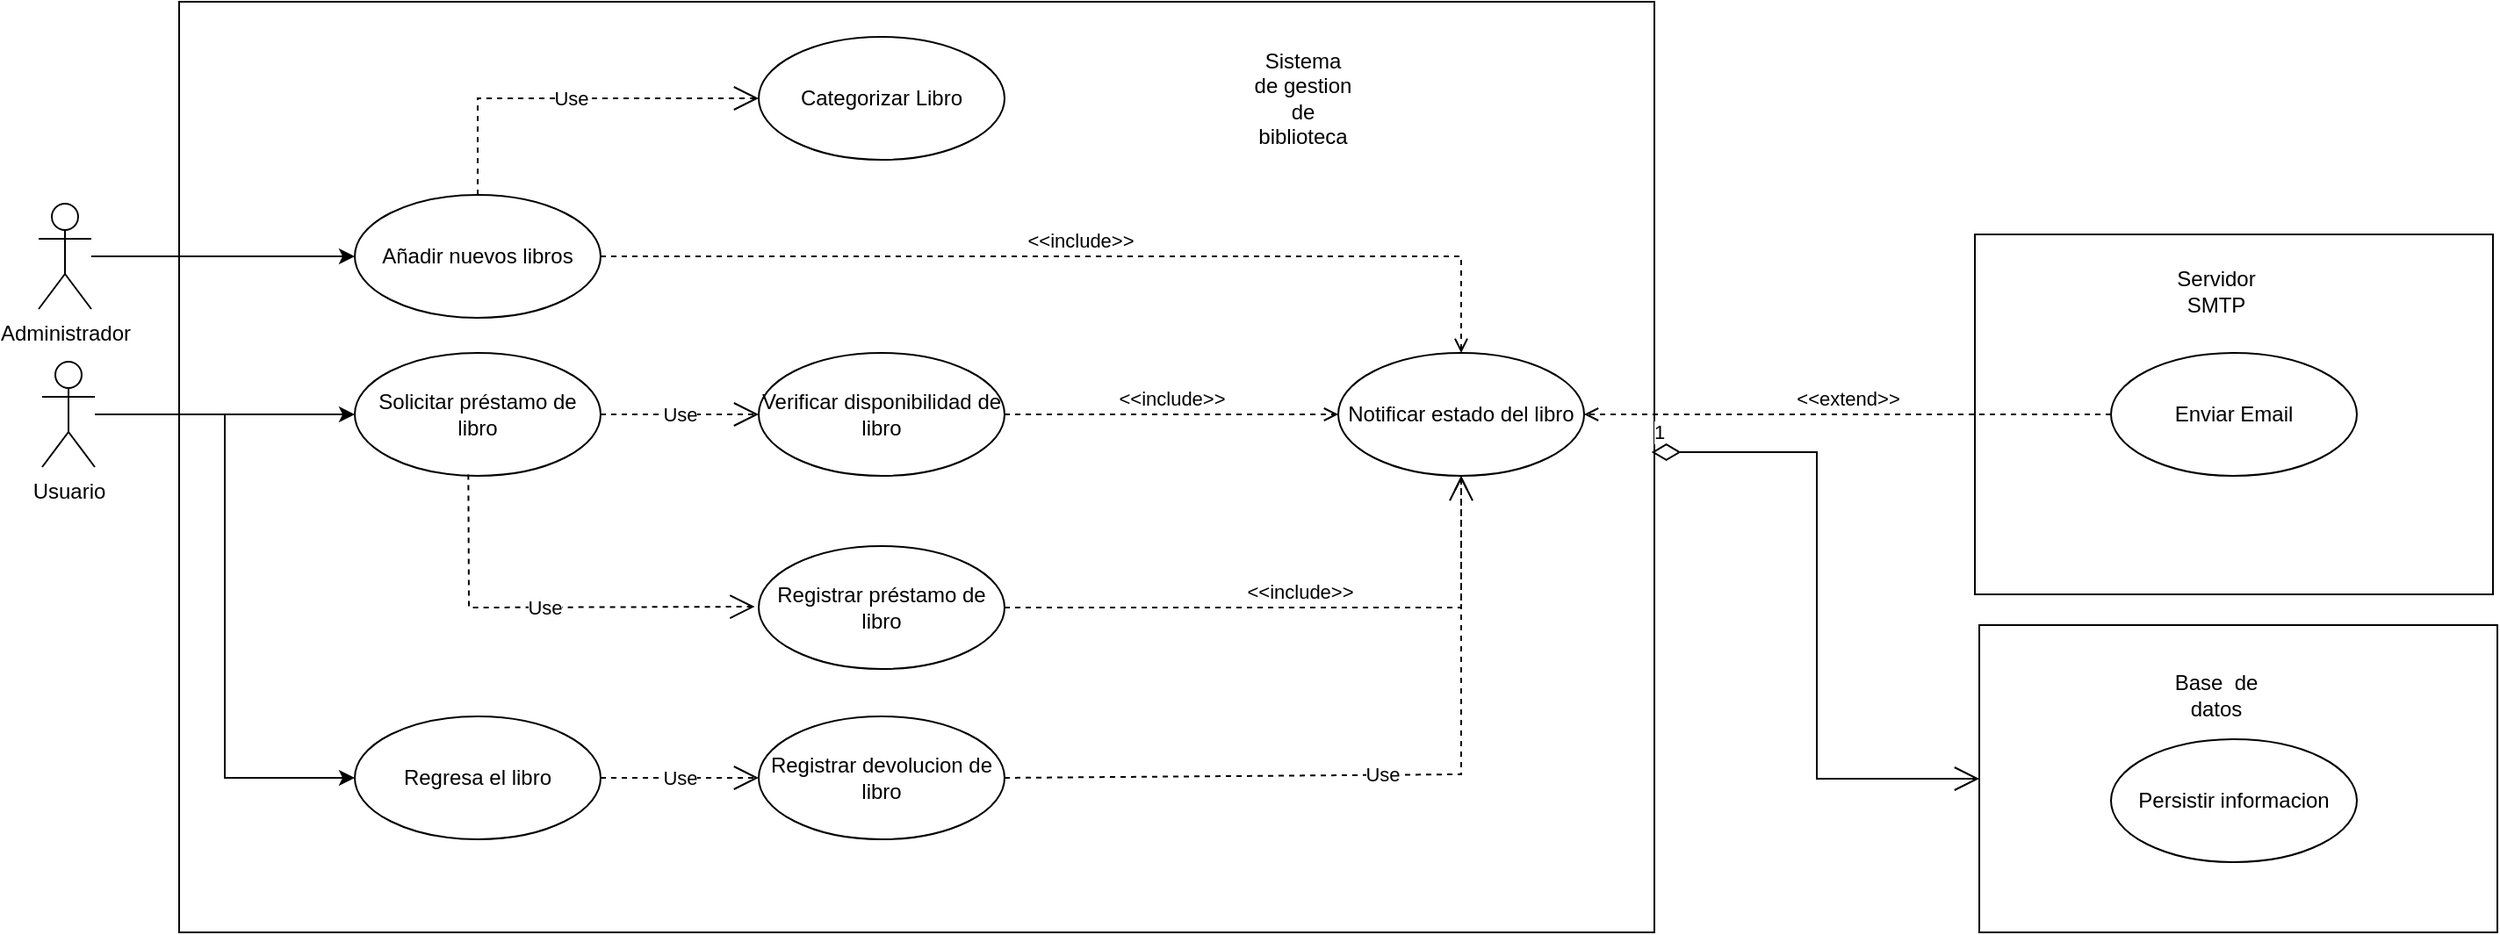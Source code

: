 <mxfile version="24.6.4" type="device" pages="5">
  <diagram name="Casos de uso" id="ABc7vBUqE9nsWWIsSsPb">
    <mxGraphModel dx="1674" dy="1936" grid="1" gridSize="10" guides="1" tooltips="1" connect="1" arrows="1" fold="1" page="1" pageScale="1" pageWidth="850" pageHeight="1100" math="0" shadow="0">
      <root>
        <mxCell id="0" />
        <mxCell id="1" parent="0" />
        <mxCell id="AVtHM5lw1hJu8gz_rCeq-3" value="" style="rounded=0;whiteSpace=wrap;html=1;" parent="1" vertex="1">
          <mxGeometry x="1272.5" y="82.5" width="295" height="205" as="geometry" />
        </mxCell>
        <mxCell id="A6BXpPDo5gk_YR3DV1aI-29" value="" style="rounded=0;whiteSpace=wrap;html=1;" parent="1" vertex="1">
          <mxGeometry x="250" y="-50" width="840" height="530" as="geometry" />
        </mxCell>
        <mxCell id="A6BXpPDo5gk_YR3DV1aI-3" value="Añadir nuevos libros" style="ellipse;whiteSpace=wrap;html=1;" parent="1" vertex="1">
          <mxGeometry x="350" y="60" width="140" height="70" as="geometry" />
        </mxCell>
        <mxCell id="A6BXpPDo5gk_YR3DV1aI-4" value="Solicitar préstamo de libro" style="ellipse;whiteSpace=wrap;html=1;" parent="1" vertex="1">
          <mxGeometry x="350" y="150" width="140" height="70" as="geometry" />
        </mxCell>
        <mxCell id="A6BXpPDo5gk_YR3DV1aI-5" value="Registrar préstamo de libro" style="ellipse;whiteSpace=wrap;html=1;" parent="1" vertex="1">
          <mxGeometry x="580" y="260" width="140" height="70" as="geometry" />
        </mxCell>
        <mxCell id="A6BXpPDo5gk_YR3DV1aI-6" value="Verificar disponibilidad de libro" style="ellipse;whiteSpace=wrap;html=1;" parent="1" vertex="1">
          <mxGeometry x="580" y="150" width="140" height="70" as="geometry" />
        </mxCell>
        <mxCell id="A6BXpPDo5gk_YR3DV1aI-7" value="Notificar estado del libro" style="ellipse;whiteSpace=wrap;html=1;" parent="1" vertex="1">
          <mxGeometry x="910" y="150" width="140" height="70" as="geometry" />
        </mxCell>
        <mxCell id="A6BXpPDo5gk_YR3DV1aI-13" style="edgeStyle=orthogonalEdgeStyle;rounded=0;orthogonalLoop=1;jettySize=auto;html=1;entryX=0;entryY=0.5;entryDx=0;entryDy=0;" parent="1" source="A6BXpPDo5gk_YR3DV1aI-9" target="A6BXpPDo5gk_YR3DV1aI-3" edge="1">
          <mxGeometry relative="1" as="geometry" />
        </mxCell>
        <mxCell id="A6BXpPDo5gk_YR3DV1aI-9" value="Administrador" style="shape=umlActor;verticalLabelPosition=bottom;verticalAlign=top;html=1;" parent="1" vertex="1">
          <mxGeometry x="170" y="65" width="30" height="60" as="geometry" />
        </mxCell>
        <mxCell id="A6BXpPDo5gk_YR3DV1aI-14" style="edgeStyle=orthogonalEdgeStyle;rounded=0;orthogonalLoop=1;jettySize=auto;html=1;" parent="1" source="A6BXpPDo5gk_YR3DV1aI-10" target="A6BXpPDo5gk_YR3DV1aI-4" edge="1">
          <mxGeometry relative="1" as="geometry" />
        </mxCell>
        <mxCell id="A6BXpPDo5gk_YR3DV1aI-31" style="edgeStyle=orthogonalEdgeStyle;rounded=0;orthogonalLoop=1;jettySize=auto;html=1;entryX=0;entryY=0.5;entryDx=0;entryDy=0;" parent="1" source="A6BXpPDo5gk_YR3DV1aI-10" target="A6BXpPDo5gk_YR3DV1aI-30" edge="1">
          <mxGeometry relative="1" as="geometry" />
        </mxCell>
        <mxCell id="A6BXpPDo5gk_YR3DV1aI-10" value="Usuario" style="shape=umlActor;verticalLabelPosition=bottom;verticalAlign=top;html=1;" parent="1" vertex="1">
          <mxGeometry x="172" y="155" width="30" height="60" as="geometry" />
        </mxCell>
        <mxCell id="A6BXpPDo5gk_YR3DV1aI-16" value="Use" style="endArrow=open;endSize=12;dashed=1;html=1;rounded=0;exitX=1;exitY=0.5;exitDx=0;exitDy=0;entryX=0;entryY=0.5;entryDx=0;entryDy=0;" parent="1" source="A6BXpPDo5gk_YR3DV1aI-4" target="A6BXpPDo5gk_YR3DV1aI-6" edge="1">
          <mxGeometry width="160" relative="1" as="geometry">
            <mxPoint x="500.0" y="190.03" as="sourcePoint" />
            <mxPoint x="669.94" y="250" as="targetPoint" />
          </mxGeometry>
        </mxCell>
        <mxCell id="A6BXpPDo5gk_YR3DV1aI-17" value="Use" style="endArrow=open;endSize=12;dashed=1;html=1;rounded=0;exitX=0.462;exitY=0.99;exitDx=0;exitDy=0;exitPerimeter=0;entryX=-0.016;entryY=0.493;entryDx=0;entryDy=0;entryPerimeter=0;" parent="1" source="A6BXpPDo5gk_YR3DV1aI-4" target="A6BXpPDo5gk_YR3DV1aI-5" edge="1">
          <mxGeometry width="160" relative="1" as="geometry">
            <mxPoint x="440" y="250" as="sourcePoint" />
            <mxPoint x="600" y="250" as="targetPoint" />
            <Array as="points">
              <mxPoint x="415" y="295" />
            </Array>
          </mxGeometry>
        </mxCell>
        <mxCell id="A6BXpPDo5gk_YR3DV1aI-24" value="Categorizar Libro" style="ellipse;whiteSpace=wrap;html=1;" parent="1" vertex="1">
          <mxGeometry x="580" y="-30" width="140" height="70" as="geometry" />
        </mxCell>
        <mxCell id="A6BXpPDo5gk_YR3DV1aI-28" value="Use" style="endArrow=open;endSize=12;dashed=1;html=1;rounded=0;exitX=0.5;exitY=0;exitDx=0;exitDy=0;entryX=0;entryY=0.5;entryDx=0;entryDy=0;" parent="1" source="A6BXpPDo5gk_YR3DV1aI-3" target="A6BXpPDo5gk_YR3DV1aI-24" edge="1">
          <mxGeometry width="160" relative="1" as="geometry">
            <mxPoint x="520" y="60" as="sourcePoint" />
            <mxPoint x="680" y="60" as="targetPoint" />
            <Array as="points">
              <mxPoint x="420" y="5" />
            </Array>
          </mxGeometry>
        </mxCell>
        <mxCell id="A6BXpPDo5gk_YR3DV1aI-30" value="Regresa el libro" style="ellipse;whiteSpace=wrap;html=1;" parent="1" vertex="1">
          <mxGeometry x="350" y="357" width="140" height="70" as="geometry" />
        </mxCell>
        <mxCell id="A6BXpPDo5gk_YR3DV1aI-33" value="Registrar devolucion de libro" style="ellipse;whiteSpace=wrap;html=1;" parent="1" vertex="1">
          <mxGeometry x="580" y="357" width="140" height="70" as="geometry" />
        </mxCell>
        <mxCell id="A6BXpPDo5gk_YR3DV1aI-36" value="Use" style="endArrow=open;endSize=12;dashed=1;html=1;rounded=0;exitX=1;exitY=0.5;exitDx=0;exitDy=0;entryX=0;entryY=0.5;entryDx=0;entryDy=0;" parent="1" source="A6BXpPDo5gk_YR3DV1aI-30" target="A6BXpPDo5gk_YR3DV1aI-33" edge="1">
          <mxGeometry width="160" relative="1" as="geometry">
            <mxPoint x="520" y="180" as="sourcePoint" />
            <mxPoint x="680" y="180" as="targetPoint" />
          </mxGeometry>
        </mxCell>
        <mxCell id="A6BXpPDo5gk_YR3DV1aI-37" value="Use" style="endArrow=open;endSize=12;dashed=1;html=1;rounded=0;exitX=1;exitY=0.5;exitDx=0;exitDy=0;entryX=0.5;entryY=1;entryDx=0;entryDy=0;" parent="1" source="A6BXpPDo5gk_YR3DV1aI-33" target="A6BXpPDo5gk_YR3DV1aI-7" edge="1">
          <mxGeometry width="160" relative="1" as="geometry">
            <mxPoint x="520" y="180" as="sourcePoint" />
            <mxPoint x="680" y="180" as="targetPoint" />
            <Array as="points">
              <mxPoint x="980" y="390" />
            </Array>
          </mxGeometry>
        </mxCell>
        <mxCell id="AVtHM5lw1hJu8gz_rCeq-1" value="Enviar Email" style="ellipse;whiteSpace=wrap;html=1;" parent="1" vertex="1">
          <mxGeometry x="1350" y="150" width="140" height="70" as="geometry" />
        </mxCell>
        <mxCell id="AVtHM5lw1hJu8gz_rCeq-2" value="&amp;lt;&amp;lt;extend&amp;gt;&amp;gt;" style="html=1;verticalAlign=bottom;labelBackgroundColor=none;endArrow=open;endFill=0;dashed=1;rounded=0;entryX=1;entryY=0.5;entryDx=0;entryDy=0;exitX=0;exitY=0.5;exitDx=0;exitDy=0;" parent="1" source="AVtHM5lw1hJu8gz_rCeq-1" target="A6BXpPDo5gk_YR3DV1aI-7" edge="1">
          <mxGeometry width="160" relative="1" as="geometry">
            <mxPoint x="1060" y="240" as="sourcePoint" />
            <mxPoint x="1220" y="240" as="targetPoint" />
          </mxGeometry>
        </mxCell>
        <mxCell id="xlI_jvihUOo65Ots0FgT-1" value="Sistema de gestion de biblioteca" style="text;html=1;strokeColor=none;fillColor=none;align=center;verticalAlign=middle;whiteSpace=wrap;rounded=0;" parent="1" vertex="1">
          <mxGeometry x="860" y="-10" width="60" height="30" as="geometry" />
        </mxCell>
        <mxCell id="xlI_jvihUOo65Ots0FgT-2" value="Servidor SMTP" style="text;html=1;strokeColor=none;fillColor=none;align=center;verticalAlign=middle;whiteSpace=wrap;rounded=0;" parent="1" vertex="1">
          <mxGeometry x="1380" y="100" width="60" height="30" as="geometry" />
        </mxCell>
        <mxCell id="lhjcGDJCGInbIpZzdhUO-1" value="" style="rounded=0;whiteSpace=wrap;html=1;" parent="1" vertex="1">
          <mxGeometry x="1275" y="305" width="295" height="175" as="geometry" />
        </mxCell>
        <mxCell id="lhjcGDJCGInbIpZzdhUO-2" value="Base&amp;nbsp; de datos" style="text;html=1;strokeColor=none;fillColor=none;align=center;verticalAlign=middle;whiteSpace=wrap;rounded=0;" parent="1" vertex="1">
          <mxGeometry x="1380" y="330" width="60" height="30" as="geometry" />
        </mxCell>
        <mxCell id="lhjcGDJCGInbIpZzdhUO-3" value="Persistir informacion" style="ellipse;whiteSpace=wrap;html=1;" parent="1" vertex="1">
          <mxGeometry x="1350" y="370" width="140" height="70" as="geometry" />
        </mxCell>
        <mxCell id="lhjcGDJCGInbIpZzdhUO-6" value="1" style="endArrow=open;html=1;endSize=12;startArrow=diamondThin;startSize=14;startFill=0;edgeStyle=orthogonalEdgeStyle;align=left;verticalAlign=bottom;rounded=0;exitX=0.998;exitY=0.484;exitDx=0;exitDy=0;exitPerimeter=0;" parent="1" source="A6BXpPDo5gk_YR3DV1aI-29" target="lhjcGDJCGInbIpZzdhUO-1" edge="1">
          <mxGeometry x="-1" y="3" relative="1" as="geometry">
            <mxPoint x="1100" y="410" as="sourcePoint" />
            <mxPoint x="1260" y="410" as="targetPoint" />
          </mxGeometry>
        </mxCell>
        <mxCell id="0X0Gl-mSeVMLLpjjR_l4-1" value="&amp;lt;&amp;lt;include&amp;gt;&amp;gt;" style="html=1;verticalAlign=bottom;labelBackgroundColor=none;endArrow=open;endFill=0;dashed=1;rounded=0;exitX=1;exitY=0.5;exitDx=0;exitDy=0;" parent="1" source="A6BXpPDo5gk_YR3DV1aI-5" edge="1">
          <mxGeometry width="160" relative="1" as="geometry">
            <mxPoint x="780" y="310" as="sourcePoint" />
            <mxPoint x="980" y="220" as="targetPoint" />
            <Array as="points">
              <mxPoint x="980" y="295" />
            </Array>
          </mxGeometry>
        </mxCell>
        <mxCell id="0X0Gl-mSeVMLLpjjR_l4-2" value="&amp;lt;&amp;lt;include&amp;gt;&amp;gt;" style="html=1;verticalAlign=bottom;labelBackgroundColor=none;endArrow=open;endFill=0;dashed=1;rounded=0;exitX=1;exitY=0.5;exitDx=0;exitDy=0;entryX=0;entryY=0.5;entryDx=0;entryDy=0;" parent="1" source="A6BXpPDo5gk_YR3DV1aI-6" target="A6BXpPDo5gk_YR3DV1aI-7" edge="1">
          <mxGeometry width="160" relative="1" as="geometry">
            <mxPoint x="760" y="200" as="sourcePoint" />
            <mxPoint x="920" y="200" as="targetPoint" />
          </mxGeometry>
        </mxCell>
        <mxCell id="0X0Gl-mSeVMLLpjjR_l4-3" value="&amp;lt;&amp;lt;include&amp;gt;&amp;gt;" style="html=1;verticalAlign=bottom;labelBackgroundColor=none;endArrow=open;endFill=0;dashed=1;rounded=0;entryX=0.5;entryY=0;entryDx=0;entryDy=0;" parent="1" source="A6BXpPDo5gk_YR3DV1aI-3" target="A6BXpPDo5gk_YR3DV1aI-7" edge="1">
          <mxGeometry width="160" relative="1" as="geometry">
            <mxPoint x="680" y="94.44" as="sourcePoint" />
            <mxPoint x="840" y="94.44" as="targetPoint" />
            <Array as="points">
              <mxPoint x="980" y="95" />
            </Array>
          </mxGeometry>
        </mxCell>
      </root>
    </mxGraphModel>
  </diagram>
  <diagram name="Diagrama de secuencia" id="DTaaAuzxq6RqFsgXP9XM">
    <mxGraphModel dx="2090" dy="619" grid="1" gridSize="10" guides="1" tooltips="1" connect="1" arrows="1" fold="1" page="1" pageScale="1" pageWidth="850" pageHeight="1100" math="0" shadow="0">
      <root>
        <mxCell id="A8mVxJ_Qjgz-o7ynIQlB-0" />
        <mxCell id="A8mVxJ_Qjgz-o7ynIQlB-1" parent="A8mVxJ_Qjgz-o7ynIQlB-0" />
        <mxCell id="A8mVxJ_Qjgz-o7ynIQlB-2" value=":Base de datos" style="shape=umlLifeline;perimeter=lifelinePerimeter;whiteSpace=wrap;html=1;container=1;collapsible=0;recursiveResize=0;outlineConnect=0;rounded=1;shadow=0;comic=0;labelBackgroundColor=none;strokeWidth=1;fontFamily=Verdana;fontSize=12;align=center;" vertex="1" parent="A8mVxJ_Qjgz-o7ynIQlB-1">
          <mxGeometry x="272" y="80" width="100" height="460" as="geometry" />
        </mxCell>
        <mxCell id="A8mVxJ_Qjgz-o7ynIQlB-3" value="" style="html=1;points=[];perimeter=orthogonalPerimeter;rounded=0;shadow=0;comic=0;labelBackgroundColor=none;strokeWidth=1;fontFamily=Verdana;fontSize=12;align=center;" vertex="1" parent="A8mVxJ_Qjgz-o7ynIQlB-2">
          <mxGeometry x="45" y="130" width="10" height="60" as="geometry" />
        </mxCell>
        <mxCell id="Akzu9QJUtBW8ESI2rCSr-8" value="" style="endArrow=open;endSize=12;dashed=1;html=1;rounded=0;exitX=-0.046;exitY=0.665;exitDx=0;exitDy=0;exitPerimeter=0;" edge="1" parent="A8mVxJ_Qjgz-o7ynIQlB-2" source="A8mVxJ_Qjgz-o7ynIQlB-3">
          <mxGeometry x="0.024" y="-160" width="160" relative="1" as="geometry">
            <mxPoint x="50" y="170" as="sourcePoint" />
            <mxPoint x="-117.19" y="170.0" as="targetPoint" />
            <mxPoint as="offset" />
          </mxGeometry>
        </mxCell>
        <mxCell id="Akzu9QJUtBW8ESI2rCSr-9" value="&lt;font style=&quot;font-size: 10px;&quot;&gt;Disponibilidad&lt;/font&gt;" style="edgeLabel;html=1;align=center;verticalAlign=middle;resizable=0;points=[];" vertex="1" connectable="0" parent="Akzu9QJUtBW8ESI2rCSr-8">
          <mxGeometry x="0.152" y="1" relative="1" as="geometry">
            <mxPoint x="17" y="-11" as="offset" />
          </mxGeometry>
        </mxCell>
        <mxCell id="FFBUiTp0nF7px-M3MX2o-2" value="" style="html=1;points=[];perimeter=orthogonalPerimeter;rounded=0;shadow=0;comic=0;labelBackgroundColor=none;strokeWidth=1;fontFamily=Verdana;fontSize=12;align=center;" vertex="1" parent="A8mVxJ_Qjgz-o7ynIQlB-2">
          <mxGeometry x="45" y="260" width="10" height="60" as="geometry" />
        </mxCell>
        <mxCell id="A8mVxJ_Qjgz-o7ynIQlB-4" value="&lt;font style=&quot;font-size: 10px;&quot;&gt;Enviar notifiacion &lt;/font&gt;&lt;font style=&quot;font-size: 8px;&quot;&gt;(ID usuario, detalle prestamo)&lt;/font&gt;" style="html=1;verticalAlign=bottom;endArrow=block;labelBackgroundColor=none;fontFamily=Verdana;fontSize=12;edgeStyle=elbowEdgeStyle;elbow=vertical;" edge="1" parent="A8mVxJ_Qjgz-o7ynIQlB-2">
          <mxGeometry x="0.218" relative="1" as="geometry">
            <mxPoint x="-116" y="350.236" as="sourcePoint" />
            <mxPoint x="229" y="350" as="targetPoint" />
            <mxPoint as="offset" />
          </mxGeometry>
        </mxCell>
        <mxCell id="A8mVxJ_Qjgz-o7ynIQlB-6" value=":Servidor SMTP" style="shape=umlLifeline;perimeter=lifelinePerimeter;whiteSpace=wrap;html=1;container=1;collapsible=0;recursiveResize=0;outlineConnect=0;rounded=1;shadow=0;comic=0;labelBackgroundColor=none;strokeWidth=1;fontFamily=Verdana;fontSize=12;align=center;" vertex="1" parent="A8mVxJ_Qjgz-o7ynIQlB-1">
          <mxGeometry x="458" y="80" width="100" height="460" as="geometry" />
        </mxCell>
        <mxCell id="A8mVxJ_Qjgz-o7ynIQlB-7" value="" style="html=1;points=[];perimeter=orthogonalPerimeter;rounded=0;shadow=0;comic=0;labelBackgroundColor=none;strokeWidth=1;fontFamily=Verdana;fontSize=12;align=center;" vertex="1" parent="A8mVxJ_Qjgz-o7ynIQlB-6">
          <mxGeometry x="45" y="332" width="10" height="56" as="geometry" />
        </mxCell>
        <mxCell id="A8mVxJ_Qjgz-o7ynIQlB-5" value="&lt;font style=&quot;font-size: 10px;&quot;&gt;Notificacion de prestamo&lt;/font&gt;" style="endArrow=open;endSize=12;dashed=1;html=1;rounded=0;" edge="1" parent="A8mVxJ_Qjgz-o7ynIQlB-6">
          <mxGeometry x="0.002" y="-10" width="160" relative="1" as="geometry">
            <mxPoint x="45" y="372" as="sourcePoint" />
            <mxPoint x="-479.988" y="372" as="targetPoint" />
            <mxPoint as="offset" />
          </mxGeometry>
        </mxCell>
        <mxCell id="A8mVxJ_Qjgz-o7ynIQlB-8" value=":Biblioteca" style="shape=umlLifeline;perimeter=lifelinePerimeter;whiteSpace=wrap;html=1;container=1;collapsible=0;recursiveResize=0;outlineConnect=0;rounded=1;shadow=0;comic=0;labelBackgroundColor=none;strokeWidth=1;fontFamily=Verdana;fontSize=12;align=center;" vertex="1" parent="A8mVxJ_Qjgz-o7ynIQlB-1">
          <mxGeometry x="100" y="80" width="100" height="460" as="geometry" />
        </mxCell>
        <mxCell id="A8mVxJ_Qjgz-o7ynIQlB-9" value="" style="html=1;points=[];perimeter=orthogonalPerimeter;rounded=0;shadow=0;comic=0;labelBackgroundColor=none;strokeWidth=1;fontFamily=Verdana;fontSize=12;align=center;" vertex="1" parent="A8mVxJ_Qjgz-o7ynIQlB-8">
          <mxGeometry x="45" y="100" width="10" height="320" as="geometry" />
        </mxCell>
        <mxCell id="A8mVxJ_Qjgz-o7ynIQlB-15" value="&lt;span style=&quot;font-size: 10px;&quot;&gt;Confirmar disponibilidad&lt;/span&gt;" style="html=1;verticalAlign=bottom;endArrow=block;labelBackgroundColor=none;fontFamily=Verdana;fontSize=12;edgeStyle=elbowEdgeStyle;elbow=horizontal;" edge="1" parent="A8mVxJ_Qjgz-o7ynIQlB-8">
          <mxGeometry relative="1" as="geometry">
            <mxPoint x="41" y="230" as="sourcePoint" />
            <mxPoint x="-119" y="230" as="targetPoint" />
          </mxGeometry>
        </mxCell>
        <mxCell id="AmUqOxlbKd9vz56wMgYN-3" value="&lt;span style=&quot;font-size: 10px;&quot;&gt;Libro no disponible&lt;/span&gt;" style="html=1;verticalAlign=bottom;endArrow=block;labelBackgroundColor=none;fontFamily=Verdana;fontSize=12;edgeStyle=elbowEdgeStyle;elbow=horizontal;" edge="1" parent="A8mVxJ_Qjgz-o7ynIQlB-8">
          <mxGeometry relative="1" as="geometry">
            <mxPoint x="42" y="409" as="sourcePoint" />
            <mxPoint x="-118" y="409" as="targetPoint" />
          </mxGeometry>
        </mxCell>
        <mxCell id="A8mVxJ_Qjgz-o7ynIQlB-16" value="Solicitar prestamo de libro" style="shape=note;whiteSpace=wrap;html=1;size=14;verticalAlign=top;align=left;spacingTop=-6;rounded=0;shadow=0;comic=0;labelBackgroundColor=none;strokeWidth=1;fontFamily=Verdana;fontSize=12" vertex="1" parent="A8mVxJ_Qjgz-o7ynIQlB-1">
          <mxGeometry x="100" y="16" width="100" height="50" as="geometry" />
        </mxCell>
        <mxCell id="A8mVxJ_Qjgz-o7ynIQlB-17" value="Libro" style="shape=note;whiteSpace=wrap;html=1;size=14;verticalAlign=top;align=left;spacingTop=-6;rounded=0;shadow=0;comic=0;labelBackgroundColor=none;strokeWidth=1;fontFamily=Verdana;fontSize=12" vertex="1" parent="A8mVxJ_Qjgz-o7ynIQlB-1">
          <mxGeometry x="272" y="30" width="100" height="35" as="geometry" />
        </mxCell>
        <mxCell id="A8mVxJ_Qjgz-o7ynIQlB-18" value="Enviar email" style="shape=note;whiteSpace=wrap;html=1;size=14;verticalAlign=top;align=left;spacingTop=-6;rounded=0;shadow=0;comic=0;labelBackgroundColor=none;strokeWidth=1;fontFamily=Verdana;fontSize=12" vertex="1" parent="A8mVxJ_Qjgz-o7ynIQlB-1">
          <mxGeometry x="458" y="30" width="100" height="35" as="geometry" />
        </mxCell>
        <mxCell id="A8mVxJ_Qjgz-o7ynIQlB-19" value="" style="shape=umlLifeline;perimeter=lifelinePerimeter;whiteSpace=wrap;html=1;container=1;dropTarget=0;collapsible=0;recursiveResize=0;outlineConnect=0;portConstraint=eastwest;newEdgeStyle={&quot;curved&quot;:0,&quot;rounded&quot;:0};participant=umlActor;" vertex="1" parent="A8mVxJ_Qjgz-o7ynIQlB-1">
          <mxGeometry x="-32" y="160" width="20" height="380" as="geometry" />
        </mxCell>
        <mxCell id="A8mVxJ_Qjgz-o7ynIQlB-21" value="&lt;span style=&quot;font-weight: normal;&quot;&gt;Usuario&lt;/span&gt;" style="text;align=center;fontStyle=1;verticalAlign=middle;spacingLeft=3;spacingRight=3;strokeColor=none;rotatable=0;points=[[0,0.5],[1,0.5]];portConstraint=eastwest;html=1;" vertex="1" parent="A8mVxJ_Qjgz-o7ynIQlB-1">
          <mxGeometry x="-62" y="130" width="80" height="26" as="geometry" />
        </mxCell>
        <mxCell id="Akzu9QJUtBW8ESI2rCSr-6" value="&lt;span style=&quot;font-size: 10px;&quot;&gt;Solicitar prestamo &lt;/span&gt;&lt;font style=&quot;font-size: 8px;&quot;&gt;(ID libro)&lt;/font&gt;" style="html=1;verticalAlign=bottom;endArrow=block;labelBackgroundColor=none;fontFamily=Verdana;fontSize=12;edgeStyle=elbowEdgeStyle;elbow=horizontal;" edge="1" parent="A8mVxJ_Qjgz-o7ynIQlB-1">
          <mxGeometry relative="1" as="geometry">
            <mxPoint x="-20" y="220" as="sourcePoint" />
            <mxPoint x="145" y="220" as="targetPoint" />
            <Array as="points" />
          </mxGeometry>
        </mxCell>
        <mxCell id="Akzu9QJUtBW8ESI2rCSr-7" value="&lt;span style=&quot;font-size: 10px;&quot;&gt;Verifica disponibilidad &lt;/span&gt;&lt;font style=&quot;font-size: 8px;&quot;&gt;(ID libro)&lt;/font&gt;" style="html=1;verticalAlign=bottom;endArrow=block;labelBackgroundColor=none;fontFamily=Verdana;fontSize=12;edgeStyle=elbowEdgeStyle;elbow=horizontal;entryX=-0.113;entryY=0.34;entryDx=0;entryDy=0;entryPerimeter=0;" edge="1" parent="A8mVxJ_Qjgz-o7ynIQlB-1" target="A8mVxJ_Qjgz-o7ynIQlB-3">
          <mxGeometry relative="1" as="geometry">
            <mxPoint x="156" y="230" as="sourcePoint" />
            <mxPoint x="310" y="230" as="targetPoint" />
            <Array as="points" />
          </mxGeometry>
        </mxCell>
        <mxCell id="FFBUiTp0nF7px-M3MX2o-0" value="&lt;font style=&quot;font-size: 9px;&quot;&gt;Confirmar prestamo&lt;/font&gt;&lt;span style=&quot;font-size: 10px;&quot;&gt; &lt;/span&gt;&lt;font style=&quot;font-size: 6px;&quot;&gt;(ID libro, ID usuario)&lt;/font&gt;" style="html=1;verticalAlign=bottom;endArrow=block;labelBackgroundColor=none;fontFamily=Verdana;fontSize=12;edgeStyle=elbowEdgeStyle;elbow=horizontal;" edge="1" parent="A8mVxJ_Qjgz-o7ynIQlB-1">
          <mxGeometry relative="1" as="geometry">
            <mxPoint x="-20" y="335" as="sourcePoint" />
            <mxPoint x="145" y="335" as="targetPoint" />
            <Array as="points" />
          </mxGeometry>
        </mxCell>
        <mxCell id="FFBUiTp0nF7px-M3MX2o-1" value="&lt;font style=&quot;font-size: 9px;&quot;&gt;Registra prestamo&lt;/font&gt;&lt;span style=&quot;font-size: 10px;&quot;&gt;&amp;nbsp;&lt;/span&gt;&lt;font style=&quot;font-size: 6px;&quot;&gt;(ID libro, ID usuario)&lt;/font&gt;" style="html=1;verticalAlign=bottom;endArrow=block;labelBackgroundColor=none;fontFamily=Verdana;fontSize=12;edgeStyle=elbowEdgeStyle;elbow=horizontal;entryX=-0.113;entryY=0.34;entryDx=0;entryDy=0;entryPerimeter=0;" edge="1" parent="A8mVxJ_Qjgz-o7ynIQlB-1">
          <mxGeometry relative="1" as="geometry">
            <mxPoint x="156" y="360" as="sourcePoint" />
            <mxPoint x="316" y="360" as="targetPoint" />
            <Array as="points" />
          </mxGeometry>
        </mxCell>
        <mxCell id="AmUqOxlbKd9vz56wMgYN-0" value="" style="endArrow=open;endSize=12;dashed=1;html=1;rounded=0;exitX=-0.046;exitY=0.665;exitDx=0;exitDy=0;exitPerimeter=0;" edge="1" parent="A8mVxJ_Qjgz-o7ynIQlB-1">
          <mxGeometry x="0.024" y="-160" width="160" relative="1" as="geometry">
            <mxPoint x="317.19" y="383" as="sourcePoint" />
            <mxPoint x="155.0" y="383.0" as="targetPoint" />
            <mxPoint as="offset" />
          </mxGeometry>
        </mxCell>
        <mxCell id="AmUqOxlbKd9vz56wMgYN-1" value="&lt;font style=&quot;font-size: 9px;&quot;&gt;Confirmacion prestamo registrado&lt;/font&gt;" style="edgeLabel;html=1;align=center;verticalAlign=middle;resizable=0;points=[];" vertex="1" connectable="0" parent="AmUqOxlbKd9vz56wMgYN-0">
          <mxGeometry x="0.152" y="1" relative="1" as="geometry">
            <mxPoint x="17" y="-11" as="offset" />
          </mxGeometry>
        </mxCell>
        <mxCell id="AmUqOxlbKd9vz56wMgYN-2" value="&lt;span style=&quot;font-size: 10px;&quot;&gt;Prestamo registrado con exito&lt;/span&gt;" style="html=1;verticalAlign=bottom;endArrow=block;labelBackgroundColor=none;fontFamily=Verdana;fontSize=12;edgeStyle=elbowEdgeStyle;elbow=horizontal;" edge="1" parent="A8mVxJ_Qjgz-o7ynIQlB-1">
          <mxGeometry relative="1" as="geometry">
            <mxPoint x="142" y="410" as="sourcePoint" />
            <mxPoint x="-18" y="410" as="targetPoint" />
          </mxGeometry>
        </mxCell>
        <mxCell id="AmUqOxlbKd9vz56wMgYN-4" value="frame" style="shape=umlFrame;whiteSpace=wrap;html=1;pointerEvents=0;width=55;height=20;" vertex="1" parent="A8mVxJ_Qjgz-o7ynIQlB-1">
          <mxGeometry x="-65" y="260" width="625" height="250" as="geometry" />
        </mxCell>
        <mxCell id="AmUqOxlbKd9vz56wMgYN-6" value="" style="endArrow=none;html=1;rounded=0;dashed=1;dashPattern=1 2;entryX=1.001;entryY=0.84;entryDx=0;entryDy=0;entryPerimeter=0;exitX=0;exitY=0.841;exitDx=0;exitDy=0;exitPerimeter=0;" edge="1" parent="A8mVxJ_Qjgz-o7ynIQlB-1" source="AmUqOxlbKd9vz56wMgYN-4" target="AmUqOxlbKd9vz56wMgYN-4">
          <mxGeometry relative="1" as="geometry">
            <mxPoint x="-60" y="470" as="sourcePoint" />
            <mxPoint x="350" y="470" as="targetPoint" />
          </mxGeometry>
        </mxCell>
        <mxCell id="AmUqOxlbKd9vz56wMgYN-8" value="&lt;font style=&quot;font-size: 8px;&quot;&gt;Disponible&lt;/font&gt;" style="text;align=center;fontStyle=1;verticalAlign=middle;spacingLeft=3;spacingRight=3;strokeColor=none;rotatable=0;points=[[0,0.5],[1,0.5]];portConstraint=eastwest;html=1;" vertex="1" parent="A8mVxJ_Qjgz-o7ynIQlB-1">
          <mxGeometry x="-29" y="258" width="80" height="26" as="geometry" />
        </mxCell>
        <mxCell id="AmUqOxlbKd9vz56wMgYN-9" value="&lt;font style=&quot;font-size: 8px;&quot;&gt;No Disponible&lt;/font&gt;" style="text;align=center;fontStyle=1;verticalAlign=middle;spacingLeft=3;spacingRight=3;strokeColor=none;rotatable=0;points=[[0,0.5],[1,0.5]];portConstraint=eastwest;html=1;" vertex="1" parent="A8mVxJ_Qjgz-o7ynIQlB-1">
          <mxGeometry x="-77" y="465" width="80" height="26" as="geometry" />
        </mxCell>
      </root>
    </mxGraphModel>
  </diagram>
  <diagram id="-URzRz60TCaUMpGzQbJK" name="Diagrama de clases">
    <mxGraphModel dx="1674" dy="836" grid="1" gridSize="10" guides="1" tooltips="1" connect="1" arrows="1" fold="1" page="1" pageScale="1" pageWidth="850" pageHeight="1100" math="0" shadow="0">
      <root>
        <mxCell id="0" />
        <mxCell id="1" parent="0" />
        <mxCell id="Yf6Gi41gazpM0BeYr0N5-1" value="Biblioteca" style="swimlane;fontStyle=1;align=center;verticalAlign=top;childLayout=stackLayout;horizontal=1;startSize=26;horizontalStack=0;resizeParent=1;resizeParentMax=0;resizeLast=0;collapsible=1;marginBottom=0;whiteSpace=wrap;html=1;" vertex="1" parent="1">
          <mxGeometry x="50" y="35" width="340" height="170" as="geometry">
            <mxRectangle x="80" y="300" width="100" height="30" as="alternateBounds" />
          </mxGeometry>
        </mxCell>
        <mxCell id="Yf6Gi41gazpM0BeYr0N5-2" value="&lt;div&gt;&lt;div&gt;+ catalogo: List&amp;lt;Libro&amp;gt;&amp;nbsp;&lt;/div&gt;&lt;div&gt;+ usuarios: List&amp;lt;Usuario&amp;gt;&amp;nbsp;&lt;/div&gt;&lt;/div&gt;" style="text;strokeColor=none;fillColor=none;align=left;verticalAlign=top;spacingLeft=4;spacingRight=4;overflow=hidden;rotatable=0;points=[[0,0.5],[1,0.5]];portConstraint=eastwest;whiteSpace=wrap;html=1;" vertex="1" parent="Yf6Gi41gazpM0BeYr0N5-1">
          <mxGeometry y="26" width="340" height="44" as="geometry" />
        </mxCell>
        <mxCell id="Yf6Gi41gazpM0BeYr0N5-3" value="" style="line;strokeWidth=1;fillColor=none;align=left;verticalAlign=middle;spacingTop=-1;spacingLeft=3;spacingRight=3;rotatable=0;labelPosition=right;points=[];portConstraint=eastwest;strokeColor=inherit;" vertex="1" parent="Yf6Gi41gazpM0BeYr0N5-1">
          <mxGeometry y="70" width="340" height="8" as="geometry" />
        </mxCell>
        <mxCell id="Yf6Gi41gazpM0BeYr0N5-4" value="&lt;div&gt;+ añadirLibro(libro: Libro): void&lt;/div&gt;&lt;div&gt;+ eliminarLibro(libro: Libro): void&lt;/div&gt;&lt;div&gt;+ buscarLibro(id: String): Libro&lt;/div&gt;&lt;div&gt;+ registrarUsuario(usuario: Usuario): void&lt;/div&gt;&lt;div&gt;+ notificarDisponibilidad(libro: Libro, usuario: Usuario): void&lt;/div&gt;" style="text;strokeColor=none;fillColor=none;align=left;verticalAlign=top;spacingLeft=4;spacingRight=4;overflow=hidden;rotatable=0;points=[[0,0.5],[1,0.5]];portConstraint=eastwest;whiteSpace=wrap;html=1;" vertex="1" parent="Yf6Gi41gazpM0BeYr0N5-1">
          <mxGeometry y="78" width="340" height="92" as="geometry" />
        </mxCell>
        <mxCell id="Yf6Gi41gazpM0BeYr0N5-5" value="Libro" style="swimlane;fontStyle=1;align=center;verticalAlign=top;childLayout=stackLayout;horizontal=1;startSize=26;horizontalStack=0;resizeParent=1;resizeParentMax=0;resizeLast=0;collapsible=1;marginBottom=0;whiteSpace=wrap;html=1;" vertex="1" parent="1">
          <mxGeometry x="400" y="235" width="240" height="180" as="geometry" />
        </mxCell>
        <mxCell id="Yf6Gi41gazpM0BeYr0N5-6" value="&lt;div&gt;+ id: String&lt;/div&gt;&lt;div&gt;+ titulo: String&lt;/div&gt;&lt;div&gt;+ autor: String&lt;/div&gt;&lt;div&gt;+ categoria: String&lt;/div&gt;&lt;div&gt;+ disponible: boolean&lt;/div&gt;" style="text;strokeColor=none;fillColor=none;align=left;verticalAlign=top;spacingLeft=4;spacingRight=4;overflow=hidden;rotatable=0;points=[[0,0.5],[1,0.5]];portConstraint=eastwest;whiteSpace=wrap;html=1;" vertex="1" parent="Yf6Gi41gazpM0BeYr0N5-5">
          <mxGeometry y="26" width="240" height="84" as="geometry" />
        </mxCell>
        <mxCell id="Yf6Gi41gazpM0BeYr0N5-7" value="" style="line;strokeWidth=1;fillColor=none;align=left;verticalAlign=middle;spacingTop=-1;spacingLeft=3;spacingRight=3;rotatable=0;labelPosition=right;points=[];portConstraint=eastwest;strokeColor=inherit;" vertex="1" parent="Yf6Gi41gazpM0BeYr0N5-5">
          <mxGeometry y="110" width="240" height="8" as="geometry" />
        </mxCell>
        <mxCell id="Yf6Gi41gazpM0BeYr0N5-8" value="&lt;div&gt;+ verificarDisponibilidad(): boolean&lt;/div&gt;&lt;div&gt;+ registrarPrestamo(usuario: Usuario): void&lt;/div&gt;&lt;div&gt;+ registrarDevolucion(): void&lt;/div&gt;" style="text;strokeColor=none;fillColor=none;align=left;verticalAlign=top;spacingLeft=4;spacingRight=4;overflow=hidden;rotatable=0;points=[[0,0.5],[1,0.5]];portConstraint=eastwest;whiteSpace=wrap;html=1;" vertex="1" parent="Yf6Gi41gazpM0BeYr0N5-5">
          <mxGeometry y="118" width="240" height="62" as="geometry" />
        </mxCell>
        <mxCell id="Yf6Gi41gazpM0BeYr0N5-9" value="Usuario" style="swimlane;fontStyle=1;align=center;verticalAlign=top;childLayout=stackLayout;horizontal=1;startSize=26;horizontalStack=0;resizeParent=1;resizeParentMax=0;resizeLast=0;collapsible=1;marginBottom=0;whiteSpace=wrap;html=1;" vertex="1" parent="1">
          <mxGeometry x="610" y="30" width="220" height="130" as="geometry" />
        </mxCell>
        <mxCell id="Yf6Gi41gazpM0BeYr0N5-10" value="&lt;div&gt;+ id: String&lt;/div&gt;&lt;div&gt;+ nombre: String&lt;/div&gt;&lt;div&gt;+ email: String&lt;/div&gt;" style="text;strokeColor=none;fillColor=none;align=left;verticalAlign=top;spacingLeft=4;spacingRight=4;overflow=hidden;rotatable=0;points=[[0,0.5],[1,0.5]];portConstraint=eastwest;whiteSpace=wrap;html=1;" vertex="1" parent="Yf6Gi41gazpM0BeYr0N5-9">
          <mxGeometry y="26" width="220" height="54" as="geometry" />
        </mxCell>
        <mxCell id="Yf6Gi41gazpM0BeYr0N5-11" value="" style="line;strokeWidth=1;fillColor=none;align=left;verticalAlign=middle;spacingTop=-1;spacingLeft=3;spacingRight=3;rotatable=0;labelPosition=right;points=[];portConstraint=eastwest;strokeColor=inherit;" vertex="1" parent="Yf6Gi41gazpM0BeYr0N5-9">
          <mxGeometry y="80" width="220" height="8" as="geometry" />
        </mxCell>
        <mxCell id="Yf6Gi41gazpM0BeYr0N5-12" value="&lt;div&gt;+ solicitarPrestamo(libro: Libro): void&lt;/div&gt;&lt;div&gt;+ devolverLibro(libro: Libro): void&lt;/div&gt;" style="text;strokeColor=none;fillColor=none;align=left;verticalAlign=top;spacingLeft=4;spacingRight=4;overflow=hidden;rotatable=0;points=[[0,0.5],[1,0.5]];portConstraint=eastwest;whiteSpace=wrap;html=1;" vertex="1" parent="Yf6Gi41gazpM0BeYr0N5-9">
          <mxGeometry y="88" width="220" height="42" as="geometry" />
        </mxCell>
        <mxCell id="Yf6Gi41gazpM0BeYr0N5-19" value="" style="endArrow=diamondThin;endFill=1;endSize=24;html=1;rounded=0;exitX=0;exitY=0.5;exitDx=0;exitDy=0;" edge="1" parent="1" source="Yf6Gi41gazpM0BeYr0N5-6" target="Yf6Gi41gazpM0BeYr0N5-4">
          <mxGeometry width="160" relative="1" as="geometry">
            <mxPoint x="150" y="445" as="sourcePoint" />
            <mxPoint x="310" y="445" as="targetPoint" />
            <Array as="points">
              <mxPoint x="220" y="303" />
            </Array>
          </mxGeometry>
        </mxCell>
        <mxCell id="Yf6Gi41gazpM0BeYr0N5-20" value="Tiene en catalogo" style="edgeLabel;html=1;align=center;verticalAlign=middle;resizable=0;points=[];" vertex="1" connectable="0" parent="Yf6Gi41gazpM0BeYr0N5-19">
          <mxGeometry x="-0.324" y="2" relative="1" as="geometry">
            <mxPoint as="offset" />
          </mxGeometry>
        </mxCell>
        <mxCell id="Yf6Gi41gazpM0BeYr0N5-21" value="" style="endArrow=diamondThin;endFill=1;endSize=24;html=1;rounded=0;exitX=0;exitY=0.5;exitDx=0;exitDy=0;entryX=1;entryY=0.5;entryDx=0;entryDy=0;" edge="1" parent="1" source="Yf6Gi41gazpM0BeYr0N5-10" target="Yf6Gi41gazpM0BeYr0N5-2">
          <mxGeometry width="160" relative="1" as="geometry">
            <mxPoint x="620" y="183" as="sourcePoint" />
            <mxPoint x="440" y="85" as="targetPoint" />
            <Array as="points" />
          </mxGeometry>
        </mxCell>
        <mxCell id="Yf6Gi41gazpM0BeYr0N5-22" value="Tiene registrados" style="edgeLabel;html=1;align=center;verticalAlign=middle;resizable=0;points=[];" vertex="1" connectable="0" parent="Yf6Gi41gazpM0BeYr0N5-21">
          <mxGeometry x="-0.324" y="2" relative="1" as="geometry">
            <mxPoint as="offset" />
          </mxGeometry>
        </mxCell>
        <mxCell id="Yf6Gi41gazpM0BeYr0N5-23" value="Es prestado a&amp;nbsp;" style="endArrow=diamondThin;endFill=1;endSize=24;html=1;rounded=0;exitX=0;exitY=0.5;exitDx=0;exitDy=0;entryX=0.5;entryY=0;entryDx=0;entryDy=0;" edge="1" parent="1" source="Yf6Gi41gazpM0BeYr0N5-12" target="Yf6Gi41gazpM0BeYr0N5-5">
          <mxGeometry width="160" relative="1" as="geometry">
            <mxPoint x="710" y="175" as="sourcePoint" />
            <mxPoint x="490" y="175" as="targetPoint" />
            <Array as="points">
              <mxPoint x="520" y="139" />
            </Array>
          </mxGeometry>
        </mxCell>
        <mxCell id="Yf6Gi41gazpM0BeYr0N5-26" value="Solicita" style="endArrow=diamondThin;endFill=1;endSize=24;html=1;rounded=0;exitX=1;exitY=0.5;exitDx=0;exitDy=0;entryX=0.491;entryY=1.048;entryDx=0;entryDy=0;entryPerimeter=0;" edge="1" parent="1" source="Yf6Gi41gazpM0BeYr0N5-6" target="Yf6Gi41gazpM0BeYr0N5-12">
          <mxGeometry width="160" relative="1" as="geometry">
            <mxPoint x="810" y="285" as="sourcePoint" />
            <mxPoint x="720" y="381" as="targetPoint" />
            <Array as="points">
              <mxPoint x="720" y="303" />
            </Array>
          </mxGeometry>
        </mxCell>
      </root>
    </mxGraphModel>
  </diagram>
  <diagram id="q2BX6S6huqlAMNiiIbSQ" name="Flujo de trabajo">
    <mxGraphModel dx="1674" dy="836" grid="1" gridSize="10" guides="1" tooltips="1" connect="1" arrows="1" fold="1" page="1" pageScale="1" pageWidth="850" pageHeight="1100" math="0" shadow="0">
      <root>
        <mxCell id="0" />
        <mxCell id="1" parent="0" />
        <mxCell id="5hlzyz-MSamp2qnwn5Sj-1" value="" style="ellipse;html=1;shape=endState;fillColor=#000000;strokeColor=#ff0000;" vertex="1" parent="1">
          <mxGeometry x="1673" y="305" width="30" height="30" as="geometry" />
        </mxCell>
        <mxCell id="5hlzyz-MSamp2qnwn5Sj-3" value="" style="ellipse;html=1;shape=startState;fillColor=#000000;strokeColor=#ff0000;" vertex="1" parent="1">
          <mxGeometry x="20" y="305" width="30" height="30" as="geometry" />
        </mxCell>
        <mxCell id="5hlzyz-MSamp2qnwn5Sj-4" value="" style="edgeStyle=orthogonalEdgeStyle;html=1;verticalAlign=bottom;endArrow=open;endSize=8;strokeColor=#ff0000;rounded=0;" edge="1" source="5hlzyz-MSamp2qnwn5Sj-3" parent="1">
          <mxGeometry relative="1" as="geometry">
            <mxPoint x="130" y="320" as="targetPoint" />
          </mxGeometry>
        </mxCell>
        <mxCell id="5hlzyz-MSamp2qnwn5Sj-18" value="" style="edgeStyle=orthogonalEdgeStyle;rounded=0;orthogonalLoop=1;jettySize=auto;html=1;" edge="1" parent="1" source="5hlzyz-MSamp2qnwn5Sj-5" target="5hlzyz-MSamp2qnwn5Sj-6">
          <mxGeometry relative="1" as="geometry" />
        </mxCell>
        <mxCell id="5hlzyz-MSamp2qnwn5Sj-5" value="Realizar solicitud de libro" style="rounded=1;whiteSpace=wrap;html=1;absoluteArcSize=1;arcSize=14;strokeWidth=2;" vertex="1" parent="1">
          <mxGeometry x="130" y="300" width="160" height="40" as="geometry" />
        </mxCell>
        <mxCell id="5hlzyz-MSamp2qnwn5Sj-19" value="" style="edgeStyle=orthogonalEdgeStyle;rounded=0;orthogonalLoop=1;jettySize=auto;html=1;" edge="1" parent="1" source="5hlzyz-MSamp2qnwn5Sj-6" target="5hlzyz-MSamp2qnwn5Sj-13">
          <mxGeometry relative="1" as="geometry" />
        </mxCell>
        <mxCell id="5hlzyz-MSamp2qnwn5Sj-6" value="Validar información del préstamo" style="rounded=1;whiteSpace=wrap;html=1;absoluteArcSize=1;arcSize=14;strokeWidth=2;" vertex="1" parent="1">
          <mxGeometry x="360" y="300" width="160" height="40" as="geometry" />
        </mxCell>
        <mxCell id="5hlzyz-MSamp2qnwn5Sj-28" value="" style="edgeStyle=orthogonalEdgeStyle;rounded=0;orthogonalLoop=1;jettySize=auto;html=1;" edge="1" parent="1" source="5hlzyz-MSamp2qnwn5Sj-7" target="5hlzyz-MSamp2qnwn5Sj-14">
          <mxGeometry relative="1" as="geometry" />
        </mxCell>
        <mxCell id="5hlzyz-MSamp2qnwn5Sj-7" value="Verificar disponibilidad" style="rounded=1;whiteSpace=wrap;html=1;absoluteArcSize=1;arcSize=14;strokeWidth=2;" vertex="1" parent="1">
          <mxGeometry x="800" y="400" width="160" height="40" as="geometry" />
        </mxCell>
        <mxCell id="5hlzyz-MSamp2qnwn5Sj-27" style="edgeStyle=orthogonalEdgeStyle;rounded=0;orthogonalLoop=1;jettySize=auto;html=1;entryX=0.5;entryY=0;entryDx=0;entryDy=0;" edge="1" parent="1" source="5hlzyz-MSamp2qnwn5Sj-8" target="5hlzyz-MSamp2qnwn5Sj-1">
          <mxGeometry relative="1" as="geometry" />
        </mxCell>
        <mxCell id="5hlzyz-MSamp2qnwn5Sj-8" value="Cancelar préstamo" style="rounded=1;whiteSpace=wrap;html=1;absoluteArcSize=1;arcSize=14;strokeWidth=2;" vertex="1" parent="1">
          <mxGeometry x="800" y="200" width="160" height="40" as="geometry" />
        </mxCell>
        <mxCell id="5hlzyz-MSamp2qnwn5Sj-33" value="" style="edgeStyle=orthogonalEdgeStyle;rounded=0;orthogonalLoop=1;jettySize=auto;html=1;" edge="1" parent="1" source="5hlzyz-MSamp2qnwn5Sj-9" target="5hlzyz-MSamp2qnwn5Sj-11">
          <mxGeometry relative="1" as="geometry" />
        </mxCell>
        <mxCell id="5hlzyz-MSamp2qnwn5Sj-9" value="Confirmar préstamo" style="rounded=1;whiteSpace=wrap;html=1;absoluteArcSize=1;arcSize=14;strokeWidth=2;" vertex="1" parent="1">
          <mxGeometry x="1030" y="507" width="160" height="40" as="geometry" />
        </mxCell>
        <mxCell id="5hlzyz-MSamp2qnwn5Sj-31" value="" style="edgeStyle=orthogonalEdgeStyle;rounded=0;orthogonalLoop=1;jettySize=auto;html=1;" edge="1" parent="1" source="5hlzyz-MSamp2qnwn5Sj-41" target="5hlzyz-MSamp2qnwn5Sj-12">
          <mxGeometry relative="1" as="geometry" />
        </mxCell>
        <mxCell id="5hlzyz-MSamp2qnwn5Sj-43" value="NO" style="edgeLabel;html=1;align=center;verticalAlign=middle;resizable=0;points=[];" vertex="1" connectable="0" parent="5hlzyz-MSamp2qnwn5Sj-31">
          <mxGeometry x="-0.233" y="1" relative="1" as="geometry">
            <mxPoint as="offset" />
          </mxGeometry>
        </mxCell>
        <mxCell id="5hlzyz-MSamp2qnwn5Sj-10" value="Notificar usuario (Inventario no disponible)" style="rounded=1;whiteSpace=wrap;html=1;absoluteArcSize=1;arcSize=14;strokeWidth=2;" vertex="1" parent="1">
          <mxGeometry x="1030" y="300" width="160" height="40" as="geometry" />
        </mxCell>
        <mxCell id="5hlzyz-MSamp2qnwn5Sj-35" style="edgeStyle=orthogonalEdgeStyle;rounded=0;orthogonalLoop=1;jettySize=auto;html=1;entryX=0.5;entryY=1;entryDx=0;entryDy=0;" edge="1" parent="1" source="5hlzyz-MSamp2qnwn5Sj-11" target="5hlzyz-MSamp2qnwn5Sj-1">
          <mxGeometry relative="1" as="geometry" />
        </mxCell>
        <mxCell id="5hlzyz-MSamp2qnwn5Sj-11" value="Notificar usuario (Vigencia de préstamo, inventario disponible)" style="rounded=1;whiteSpace=wrap;html=1;absoluteArcSize=1;arcSize=14;strokeWidth=2;" vertex="1" parent="1">
          <mxGeometry x="1330" y="507" width="170" height="40" as="geometry" />
        </mxCell>
        <mxCell id="5hlzyz-MSamp2qnwn5Sj-34" value="" style="edgeStyle=orthogonalEdgeStyle;rounded=0;orthogonalLoop=1;jettySize=auto;html=1;" edge="1" parent="1" source="5hlzyz-MSamp2qnwn5Sj-12" target="5hlzyz-MSamp2qnwn5Sj-1">
          <mxGeometry relative="1" as="geometry" />
        </mxCell>
        <mxCell id="5hlzyz-MSamp2qnwn5Sj-12" value="Cancelar préstamo" style="rounded=1;whiteSpace=wrap;html=1;absoluteArcSize=1;arcSize=14;strokeWidth=2;" vertex="1" parent="1">
          <mxGeometry x="1443" y="300" width="160" height="40" as="geometry" />
        </mxCell>
        <mxCell id="5hlzyz-MSamp2qnwn5Sj-23" style="edgeStyle=orthogonalEdgeStyle;rounded=0;orthogonalLoop=1;jettySize=auto;html=1;entryX=0;entryY=0.5;entryDx=0;entryDy=0;" edge="1" parent="1" source="5hlzyz-MSamp2qnwn5Sj-13" target="5hlzyz-MSamp2qnwn5Sj-8">
          <mxGeometry relative="1" as="geometry">
            <Array as="points">
              <mxPoint x="660" y="220" />
            </Array>
          </mxGeometry>
        </mxCell>
        <mxCell id="5hlzyz-MSamp2qnwn5Sj-25" value="NO" style="edgeLabel;html=1;align=center;verticalAlign=middle;resizable=0;points=[];" vertex="1" connectable="0" parent="5hlzyz-MSamp2qnwn5Sj-23">
          <mxGeometry x="-0.06" y="2" relative="1" as="geometry">
            <mxPoint as="offset" />
          </mxGeometry>
        </mxCell>
        <mxCell id="5hlzyz-MSamp2qnwn5Sj-24" style="edgeStyle=orthogonalEdgeStyle;rounded=0;orthogonalLoop=1;jettySize=auto;html=1;entryX=0;entryY=0.5;entryDx=0;entryDy=0;" edge="1" parent="1" source="5hlzyz-MSamp2qnwn5Sj-13" target="5hlzyz-MSamp2qnwn5Sj-7">
          <mxGeometry relative="1" as="geometry">
            <Array as="points">
              <mxPoint x="660" y="420" />
            </Array>
          </mxGeometry>
        </mxCell>
        <mxCell id="5hlzyz-MSamp2qnwn5Sj-26" value="SI" style="edgeLabel;html=1;align=center;verticalAlign=middle;resizable=0;points=[];" vertex="1" connectable="0" parent="5hlzyz-MSamp2qnwn5Sj-24">
          <mxGeometry x="0.08" y="-2" relative="1" as="geometry">
            <mxPoint as="offset" />
          </mxGeometry>
        </mxCell>
        <mxCell id="5hlzyz-MSamp2qnwn5Sj-13" value="Información válida?" style="rhombus;whiteSpace=wrap;html=1;" vertex="1" parent="1">
          <mxGeometry x="620" y="280" width="80" height="80" as="geometry" />
        </mxCell>
        <mxCell id="5hlzyz-MSamp2qnwn5Sj-29" value="" style="edgeStyle=orthogonalEdgeStyle;rounded=0;orthogonalLoop=1;jettySize=auto;html=1;" edge="1" parent="1" source="5hlzyz-MSamp2qnwn5Sj-14" target="5hlzyz-MSamp2qnwn5Sj-10">
          <mxGeometry relative="1" as="geometry" />
        </mxCell>
        <mxCell id="5hlzyz-MSamp2qnwn5Sj-36" value="NO" style="edgeLabel;html=1;align=center;verticalAlign=middle;resizable=0;points=[];" vertex="1" connectable="0" parent="5hlzyz-MSamp2qnwn5Sj-29">
          <mxGeometry y="2" relative="1" as="geometry">
            <mxPoint as="offset" />
          </mxGeometry>
        </mxCell>
        <mxCell id="5hlzyz-MSamp2qnwn5Sj-30" value="" style="edgeStyle=orthogonalEdgeStyle;rounded=0;orthogonalLoop=1;jettySize=auto;html=1;" edge="1" parent="1" source="5hlzyz-MSamp2qnwn5Sj-14" target="5hlzyz-MSamp2qnwn5Sj-9">
          <mxGeometry relative="1" as="geometry" />
        </mxCell>
        <mxCell id="5hlzyz-MSamp2qnwn5Sj-37" value="SI" style="edgeLabel;html=1;align=center;verticalAlign=middle;resizable=0;points=[];" vertex="1" connectable="0" parent="5hlzyz-MSamp2qnwn5Sj-30">
          <mxGeometry x="-0.362" y="-2" relative="1" as="geometry">
            <mxPoint as="offset" />
          </mxGeometry>
        </mxCell>
        <mxCell id="5hlzyz-MSamp2qnwn5Sj-14" value="Libro disponible?" style="rhombus;whiteSpace=wrap;html=1;" vertex="1" parent="1">
          <mxGeometry x="1070" y="380" width="80" height="80" as="geometry" />
        </mxCell>
        <mxCell id="5hlzyz-MSamp2qnwn5Sj-42" value="" style="edgeStyle=orthogonalEdgeStyle;rounded=0;orthogonalLoop=1;jettySize=auto;html=1;" edge="1" parent="1" source="5hlzyz-MSamp2qnwn5Sj-10" target="5hlzyz-MSamp2qnwn5Sj-41">
          <mxGeometry relative="1" as="geometry">
            <mxPoint x="1190" y="320" as="sourcePoint" />
            <mxPoint x="1443" y="320" as="targetPoint" />
          </mxGeometry>
        </mxCell>
        <mxCell id="5hlzyz-MSamp2qnwn5Sj-44" style="edgeStyle=orthogonalEdgeStyle;rounded=0;orthogonalLoop=1;jettySize=auto;html=1;exitX=0.5;exitY=0;exitDx=0;exitDy=0;entryX=0.5;entryY=0;entryDx=0;entryDy=0;" edge="1" parent="1" source="5hlzyz-MSamp2qnwn5Sj-41" target="5hlzyz-MSamp2qnwn5Sj-5">
          <mxGeometry relative="1" as="geometry">
            <Array as="points">
              <mxPoint x="1330" y="150" />
              <mxPoint x="210" y="150" />
            </Array>
          </mxGeometry>
        </mxCell>
        <mxCell id="5hlzyz-MSamp2qnwn5Sj-45" value="SI" style="edgeLabel;html=1;align=center;verticalAlign=middle;resizable=0;points=[];" vertex="1" connectable="0" parent="5hlzyz-MSamp2qnwn5Sj-44">
          <mxGeometry x="-0.873" y="1" relative="1" as="geometry">
            <mxPoint as="offset" />
          </mxGeometry>
        </mxCell>
        <mxCell id="5hlzyz-MSamp2qnwn5Sj-41" value="Solicitar otro libro?" style="rhombus;whiteSpace=wrap;html=1;" vertex="1" parent="1">
          <mxGeometry x="1290" y="280" width="80" height="80" as="geometry" />
        </mxCell>
      </root>
    </mxGraphModel>
  </diagram>
  <diagram id="pRjTOPr7LJPdUc12bfU_" name="Diagrama de componentes">
    <mxGraphModel dx="1674" dy="836" grid="1" gridSize="10" guides="1" tooltips="1" connect="1" arrows="1" fold="1" page="1" pageScale="1" pageWidth="850" pageHeight="1100" math="0" shadow="0">
      <root>
        <mxCell id="0" />
        <mxCell id="1" parent="0" />
        <mxCell id="ssZrgj5xC9pj-AmboWQQ-22" value="" style="shape=folder;fontStyle=1;spacingTop=10;tabWidth=290;tabHeight=30;tabPosition=left;html=1;whiteSpace=wrap;" vertex="1" parent="1">
          <mxGeometry x="20" y="290" width="760" height="500" as="geometry" />
        </mxCell>
        <mxCell id="ssZrgj5xC9pj-AmboWQQ-20" style="edgeStyle=orthogonalEdgeStyle;rounded=0;orthogonalLoop=1;jettySize=auto;html=1;entryX=0;entryY=0.5;entryDx=0;entryDy=0;" edge="1" parent="1" source="ssZrgj5xC9pj-AmboWQQ-2" target="ssZrgj5xC9pj-AmboWQQ-14">
          <mxGeometry relative="1" as="geometry" />
        </mxCell>
        <mxCell id="ssZrgj5xC9pj-AmboWQQ-2" value="Servicio de Notificaciones" style="html=1;dropTarget=0;whiteSpace=wrap;" vertex="1" parent="1">
          <mxGeometry x="280" y="670" width="180" height="90" as="geometry" />
        </mxCell>
        <mxCell id="ssZrgj5xC9pj-AmboWQQ-3" value="" style="shape=module;jettyWidth=8;jettyHeight=4;" vertex="1" parent="ssZrgj5xC9pj-AmboWQQ-2">
          <mxGeometry x="1" width="20" height="20" relative="1" as="geometry">
            <mxPoint x="-27" y="7" as="offset" />
          </mxGeometry>
        </mxCell>
        <mxCell id="ssZrgj5xC9pj-AmboWQQ-21" style="edgeStyle=orthogonalEdgeStyle;rounded=0;orthogonalLoop=1;jettySize=auto;html=1;" edge="1" parent="1" source="ssZrgj5xC9pj-AmboWQQ-4" target="ssZrgj5xC9pj-AmboWQQ-12">
          <mxGeometry relative="1" as="geometry" />
        </mxCell>
        <mxCell id="ssZrgj5xC9pj-AmboWQQ-4" value="Servicio de Inventario" style="html=1;dropTarget=0;whiteSpace=wrap;" vertex="1" parent="1">
          <mxGeometry x="560" y="330" width="180" height="90" as="geometry" />
        </mxCell>
        <mxCell id="ssZrgj5xC9pj-AmboWQQ-5" value="" style="shape=module;jettyWidth=8;jettyHeight=4;" vertex="1" parent="ssZrgj5xC9pj-AmboWQQ-4">
          <mxGeometry x="1" width="20" height="20" relative="1" as="geometry">
            <mxPoint x="-27" y="7" as="offset" />
          </mxGeometry>
        </mxCell>
        <mxCell id="ssZrgj5xC9pj-AmboWQQ-16" style="edgeStyle=orthogonalEdgeStyle;rounded=0;orthogonalLoop=1;jettySize=auto;html=1;entryX=0;entryY=0.5;entryDx=0;entryDy=0;" edge="1" parent="1" source="ssZrgj5xC9pj-AmboWQQ-8" target="ssZrgj5xC9pj-AmboWQQ-10">
          <mxGeometry relative="1" as="geometry" />
        </mxCell>
        <mxCell id="ssZrgj5xC9pj-AmboWQQ-17" style="edgeStyle=orthogonalEdgeStyle;rounded=0;orthogonalLoop=1;jettySize=auto;html=1;entryX=0;entryY=0.5;entryDx=0;entryDy=0;" edge="1" parent="1" source="ssZrgj5xC9pj-AmboWQQ-8" target="ssZrgj5xC9pj-AmboWQQ-2">
          <mxGeometry relative="1" as="geometry" />
        </mxCell>
        <mxCell id="ssZrgj5xC9pj-AmboWQQ-8" value="Interfaz de Usuario" style="html=1;dropTarget=0;whiteSpace=wrap;" vertex="1" parent="1">
          <mxGeometry x="40" y="550" width="180" height="90" as="geometry" />
        </mxCell>
        <mxCell id="ssZrgj5xC9pj-AmboWQQ-9" value="" style="shape=module;jettyWidth=8;jettyHeight=4;" vertex="1" parent="ssZrgj5xC9pj-AmboWQQ-8">
          <mxGeometry x="1" width="20" height="20" relative="1" as="geometry">
            <mxPoint x="-27" y="7" as="offset" />
          </mxGeometry>
        </mxCell>
        <mxCell id="ssZrgj5xC9pj-AmboWQQ-18" style="edgeStyle=orthogonalEdgeStyle;rounded=0;orthogonalLoop=1;jettySize=auto;html=1;exitX=1;exitY=0.5;exitDx=0;exitDy=0;entryX=0;entryY=0.5;entryDx=0;entryDy=0;" edge="1" parent="1" source="ssZrgj5xC9pj-AmboWQQ-10" target="ssZrgj5xC9pj-AmboWQQ-4">
          <mxGeometry relative="1" as="geometry" />
        </mxCell>
        <mxCell id="ssZrgj5xC9pj-AmboWQQ-19" style="edgeStyle=orthogonalEdgeStyle;rounded=0;orthogonalLoop=1;jettySize=auto;html=1;entryX=0;entryY=0.5;entryDx=0;entryDy=0;" edge="1" parent="1" source="ssZrgj5xC9pj-AmboWQQ-10" target="ssZrgj5xC9pj-AmboWQQ-12">
          <mxGeometry relative="1" as="geometry" />
        </mxCell>
        <mxCell id="ssZrgj5xC9pj-AmboWQQ-10" value="Servicio de Préstamos" style="html=1;dropTarget=0;whiteSpace=wrap;" vertex="1" parent="1">
          <mxGeometry x="280" y="420" width="180" height="90" as="geometry" />
        </mxCell>
        <mxCell id="ssZrgj5xC9pj-AmboWQQ-11" value="" style="shape=module;jettyWidth=8;jettyHeight=4;" vertex="1" parent="ssZrgj5xC9pj-AmboWQQ-10">
          <mxGeometry x="1" width="20" height="20" relative="1" as="geometry">
            <mxPoint x="-27" y="7" as="offset" />
          </mxGeometry>
        </mxCell>
        <mxCell id="ssZrgj5xC9pj-AmboWQQ-12" value="Base de Datos" style="html=1;dropTarget=0;whiteSpace=wrap;" vertex="1" parent="1">
          <mxGeometry x="560" y="520" width="180" height="90" as="geometry" />
        </mxCell>
        <mxCell id="ssZrgj5xC9pj-AmboWQQ-13" value="" style="shape=module;jettyWidth=8;jettyHeight=4;" vertex="1" parent="ssZrgj5xC9pj-AmboWQQ-12">
          <mxGeometry x="1" width="20" height="20" relative="1" as="geometry">
            <mxPoint x="-27" y="7" as="offset" />
          </mxGeometry>
        </mxCell>
        <mxCell id="ssZrgj5xC9pj-AmboWQQ-14" value="Servidor SMTP" style="html=1;dropTarget=0;whiteSpace=wrap;" vertex="1" parent="1">
          <mxGeometry x="560" y="670" width="180" height="90" as="geometry" />
        </mxCell>
        <mxCell id="ssZrgj5xC9pj-AmboWQQ-15" value="" style="shape=module;jettyWidth=8;jettyHeight=4;" vertex="1" parent="ssZrgj5xC9pj-AmboWQQ-14">
          <mxGeometry x="1" width="20" height="20" relative="1" as="geometry">
            <mxPoint x="-27" y="7" as="offset" />
          </mxGeometry>
        </mxCell>
        <mxCell id="ssZrgj5xC9pj-AmboWQQ-24" value="&lt;font face=&quot;Calibri&quot; color=&quot;#0070c0&quot;&gt;&lt;span style=&quot;font-size: 14px;&quot;&gt;Sistema de Gestión de Biblioteca&lt;/span&gt;&lt;/font&gt;" style="text;align=center;fontStyle=1;verticalAlign=middle;spacingLeft=3;spacingRight=3;strokeColor=none;rotatable=0;points=[[0,0.5],[1,0.5]];portConstraint=eastwest;html=1;" vertex="1" parent="1">
          <mxGeometry x="90" y="294" width="80" height="26" as="geometry" />
        </mxCell>
      </root>
    </mxGraphModel>
  </diagram>
</mxfile>
